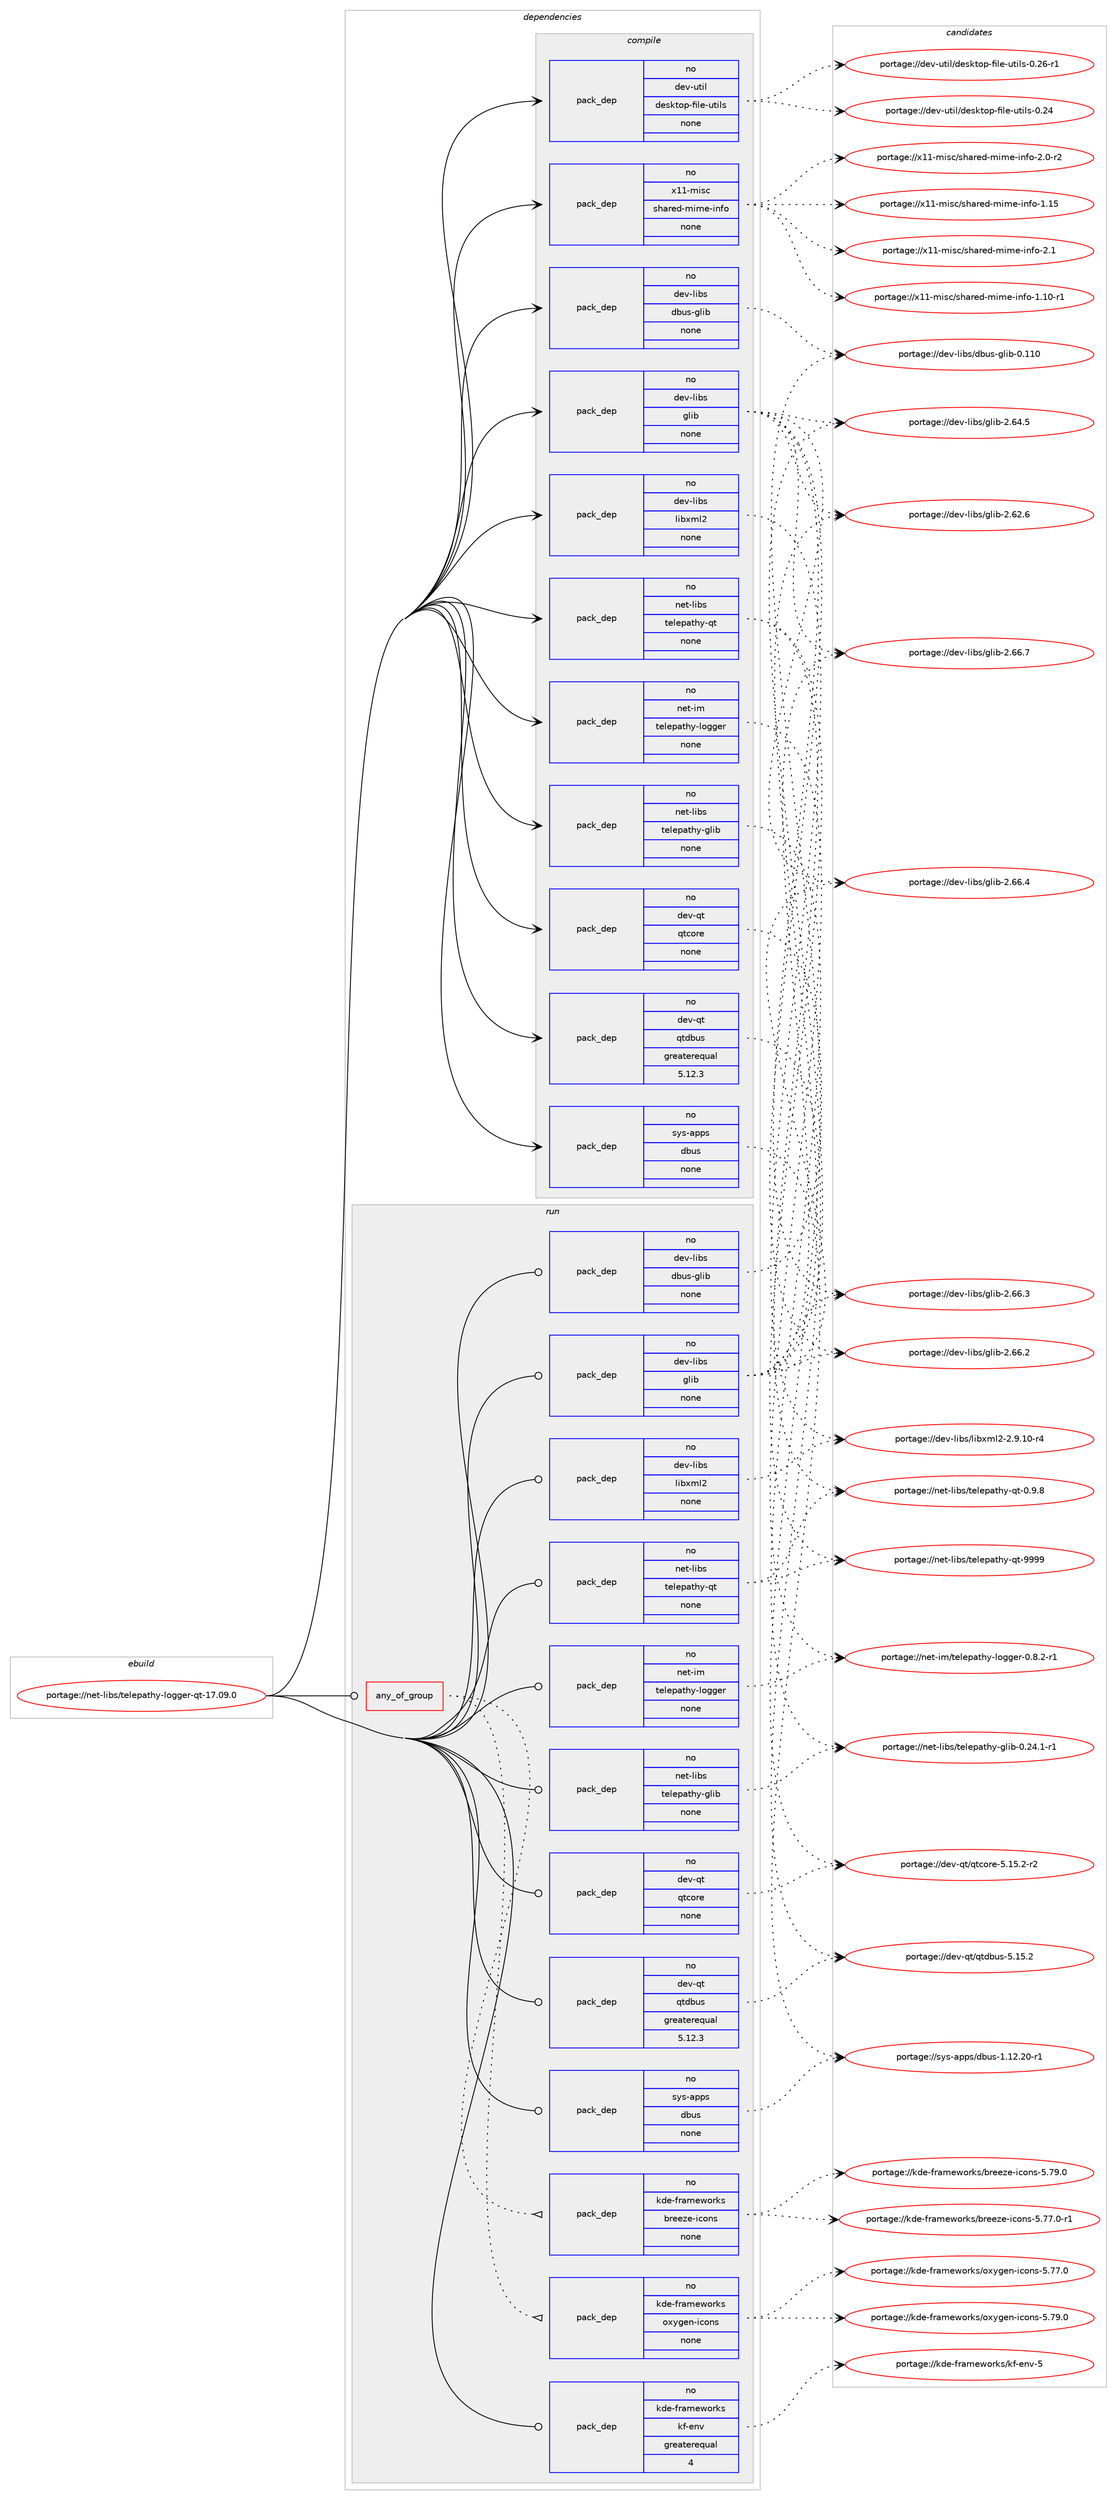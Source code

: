 digraph prolog {

# *************
# Graph options
# *************

newrank=true;
concentrate=true;
compound=true;
graph [rankdir=LR,fontname=Helvetica,fontsize=10,ranksep=1.5];#, ranksep=2.5, nodesep=0.2];
edge  [arrowhead=vee];
node  [fontname=Helvetica,fontsize=10];

# **********
# The ebuild
# **********

subgraph cluster_leftcol {
color=gray;
rank=same;
label=<<i>ebuild</i>>;
id [label="portage://net-libs/telepathy-logger-qt-17.09.0", color=red, width=4, href="../net-libs/telepathy-logger-qt-17.09.0.svg"];
}

# ****************
# The dependencies
# ****************

subgraph cluster_midcol {
color=gray;
label=<<i>dependencies</i>>;
subgraph cluster_compile {
fillcolor="#eeeeee";
style=filled;
label=<<i>compile</i>>;
subgraph pack9396 {
dependency13379 [label=<<TABLE BORDER="0" CELLBORDER="1" CELLSPACING="0" CELLPADDING="4" WIDTH="220"><TR><TD ROWSPAN="6" CELLPADDING="30">pack_dep</TD></TR><TR><TD WIDTH="110">no</TD></TR><TR><TD>dev-libs</TD></TR><TR><TD>dbus-glib</TD></TR><TR><TD>none</TD></TR><TR><TD></TD></TR></TABLE>>, shape=none, color=blue];
}
id:e -> dependency13379:w [weight=20,style="solid",arrowhead="vee"];
subgraph pack9397 {
dependency13380 [label=<<TABLE BORDER="0" CELLBORDER="1" CELLSPACING="0" CELLPADDING="4" WIDTH="220"><TR><TD ROWSPAN="6" CELLPADDING="30">pack_dep</TD></TR><TR><TD WIDTH="110">no</TD></TR><TR><TD>dev-libs</TD></TR><TR><TD>glib</TD></TR><TR><TD>none</TD></TR><TR><TD></TD></TR></TABLE>>, shape=none, color=blue];
}
id:e -> dependency13380:w [weight=20,style="solid",arrowhead="vee"];
subgraph pack9398 {
dependency13381 [label=<<TABLE BORDER="0" CELLBORDER="1" CELLSPACING="0" CELLPADDING="4" WIDTH="220"><TR><TD ROWSPAN="6" CELLPADDING="30">pack_dep</TD></TR><TR><TD WIDTH="110">no</TD></TR><TR><TD>dev-libs</TD></TR><TR><TD>libxml2</TD></TR><TR><TD>none</TD></TR><TR><TD></TD></TR></TABLE>>, shape=none, color=blue];
}
id:e -> dependency13381:w [weight=20,style="solid",arrowhead="vee"];
subgraph pack9399 {
dependency13382 [label=<<TABLE BORDER="0" CELLBORDER="1" CELLSPACING="0" CELLPADDING="4" WIDTH="220"><TR><TD ROWSPAN="6" CELLPADDING="30">pack_dep</TD></TR><TR><TD WIDTH="110">no</TD></TR><TR><TD>dev-qt</TD></TR><TR><TD>qtcore</TD></TR><TR><TD>none</TD></TR><TR><TD></TD></TR></TABLE>>, shape=none, color=blue];
}
id:e -> dependency13382:w [weight=20,style="solid",arrowhead="vee"];
subgraph pack9400 {
dependency13383 [label=<<TABLE BORDER="0" CELLBORDER="1" CELLSPACING="0" CELLPADDING="4" WIDTH="220"><TR><TD ROWSPAN="6" CELLPADDING="30">pack_dep</TD></TR><TR><TD WIDTH="110">no</TD></TR><TR><TD>dev-qt</TD></TR><TR><TD>qtdbus</TD></TR><TR><TD>greaterequal</TD></TR><TR><TD>5.12.3</TD></TR></TABLE>>, shape=none, color=blue];
}
id:e -> dependency13383:w [weight=20,style="solid",arrowhead="vee"];
subgraph pack9401 {
dependency13384 [label=<<TABLE BORDER="0" CELLBORDER="1" CELLSPACING="0" CELLPADDING="4" WIDTH="220"><TR><TD ROWSPAN="6" CELLPADDING="30">pack_dep</TD></TR><TR><TD WIDTH="110">no</TD></TR><TR><TD>dev-util</TD></TR><TR><TD>desktop-file-utils</TD></TR><TR><TD>none</TD></TR><TR><TD></TD></TR></TABLE>>, shape=none, color=blue];
}
id:e -> dependency13384:w [weight=20,style="solid",arrowhead="vee"];
subgraph pack9402 {
dependency13385 [label=<<TABLE BORDER="0" CELLBORDER="1" CELLSPACING="0" CELLPADDING="4" WIDTH="220"><TR><TD ROWSPAN="6" CELLPADDING="30">pack_dep</TD></TR><TR><TD WIDTH="110">no</TD></TR><TR><TD>net-im</TD></TR><TR><TD>telepathy-logger</TD></TR><TR><TD>none</TD></TR><TR><TD></TD></TR></TABLE>>, shape=none, color=blue];
}
id:e -> dependency13385:w [weight=20,style="solid",arrowhead="vee"];
subgraph pack9403 {
dependency13386 [label=<<TABLE BORDER="0" CELLBORDER="1" CELLSPACING="0" CELLPADDING="4" WIDTH="220"><TR><TD ROWSPAN="6" CELLPADDING="30">pack_dep</TD></TR><TR><TD WIDTH="110">no</TD></TR><TR><TD>net-libs</TD></TR><TR><TD>telepathy-glib</TD></TR><TR><TD>none</TD></TR><TR><TD></TD></TR></TABLE>>, shape=none, color=blue];
}
id:e -> dependency13386:w [weight=20,style="solid",arrowhead="vee"];
subgraph pack9404 {
dependency13387 [label=<<TABLE BORDER="0" CELLBORDER="1" CELLSPACING="0" CELLPADDING="4" WIDTH="220"><TR><TD ROWSPAN="6" CELLPADDING="30">pack_dep</TD></TR><TR><TD WIDTH="110">no</TD></TR><TR><TD>net-libs</TD></TR><TR><TD>telepathy-qt</TD></TR><TR><TD>none</TD></TR><TR><TD></TD></TR></TABLE>>, shape=none, color=blue];
}
id:e -> dependency13387:w [weight=20,style="solid",arrowhead="vee"];
subgraph pack9405 {
dependency13388 [label=<<TABLE BORDER="0" CELLBORDER="1" CELLSPACING="0" CELLPADDING="4" WIDTH="220"><TR><TD ROWSPAN="6" CELLPADDING="30">pack_dep</TD></TR><TR><TD WIDTH="110">no</TD></TR><TR><TD>sys-apps</TD></TR><TR><TD>dbus</TD></TR><TR><TD>none</TD></TR><TR><TD></TD></TR></TABLE>>, shape=none, color=blue];
}
id:e -> dependency13388:w [weight=20,style="solid",arrowhead="vee"];
subgraph pack9406 {
dependency13389 [label=<<TABLE BORDER="0" CELLBORDER="1" CELLSPACING="0" CELLPADDING="4" WIDTH="220"><TR><TD ROWSPAN="6" CELLPADDING="30">pack_dep</TD></TR><TR><TD WIDTH="110">no</TD></TR><TR><TD>x11-misc</TD></TR><TR><TD>shared-mime-info</TD></TR><TR><TD>none</TD></TR><TR><TD></TD></TR></TABLE>>, shape=none, color=blue];
}
id:e -> dependency13389:w [weight=20,style="solid",arrowhead="vee"];
}
subgraph cluster_compileandrun {
fillcolor="#eeeeee";
style=filled;
label=<<i>compile and run</i>>;
}
subgraph cluster_run {
fillcolor="#eeeeee";
style=filled;
label=<<i>run</i>>;
subgraph any116 {
dependency13390 [label=<<TABLE BORDER="0" CELLBORDER="1" CELLSPACING="0" CELLPADDING="4"><TR><TD CELLPADDING="10">any_of_group</TD></TR></TABLE>>, shape=none, color=red];subgraph pack9407 {
dependency13391 [label=<<TABLE BORDER="0" CELLBORDER="1" CELLSPACING="0" CELLPADDING="4" WIDTH="220"><TR><TD ROWSPAN="6" CELLPADDING="30">pack_dep</TD></TR><TR><TD WIDTH="110">no</TD></TR><TR><TD>kde-frameworks</TD></TR><TR><TD>breeze-icons</TD></TR><TR><TD>none</TD></TR><TR><TD></TD></TR></TABLE>>, shape=none, color=blue];
}
dependency13390:e -> dependency13391:w [weight=20,style="dotted",arrowhead="oinv"];
subgraph pack9408 {
dependency13392 [label=<<TABLE BORDER="0" CELLBORDER="1" CELLSPACING="0" CELLPADDING="4" WIDTH="220"><TR><TD ROWSPAN="6" CELLPADDING="30">pack_dep</TD></TR><TR><TD WIDTH="110">no</TD></TR><TR><TD>kde-frameworks</TD></TR><TR><TD>oxygen-icons</TD></TR><TR><TD>none</TD></TR><TR><TD></TD></TR></TABLE>>, shape=none, color=blue];
}
dependency13390:e -> dependency13392:w [weight=20,style="dotted",arrowhead="oinv"];
}
id:e -> dependency13390:w [weight=20,style="solid",arrowhead="odot"];
subgraph pack9409 {
dependency13393 [label=<<TABLE BORDER="0" CELLBORDER="1" CELLSPACING="0" CELLPADDING="4" WIDTH="220"><TR><TD ROWSPAN="6" CELLPADDING="30">pack_dep</TD></TR><TR><TD WIDTH="110">no</TD></TR><TR><TD>dev-libs</TD></TR><TR><TD>dbus-glib</TD></TR><TR><TD>none</TD></TR><TR><TD></TD></TR></TABLE>>, shape=none, color=blue];
}
id:e -> dependency13393:w [weight=20,style="solid",arrowhead="odot"];
subgraph pack9410 {
dependency13394 [label=<<TABLE BORDER="0" CELLBORDER="1" CELLSPACING="0" CELLPADDING="4" WIDTH="220"><TR><TD ROWSPAN="6" CELLPADDING="30">pack_dep</TD></TR><TR><TD WIDTH="110">no</TD></TR><TR><TD>dev-libs</TD></TR><TR><TD>glib</TD></TR><TR><TD>none</TD></TR><TR><TD></TD></TR></TABLE>>, shape=none, color=blue];
}
id:e -> dependency13394:w [weight=20,style="solid",arrowhead="odot"];
subgraph pack9411 {
dependency13395 [label=<<TABLE BORDER="0" CELLBORDER="1" CELLSPACING="0" CELLPADDING="4" WIDTH="220"><TR><TD ROWSPAN="6" CELLPADDING="30">pack_dep</TD></TR><TR><TD WIDTH="110">no</TD></TR><TR><TD>dev-libs</TD></TR><TR><TD>libxml2</TD></TR><TR><TD>none</TD></TR><TR><TD></TD></TR></TABLE>>, shape=none, color=blue];
}
id:e -> dependency13395:w [weight=20,style="solid",arrowhead="odot"];
subgraph pack9412 {
dependency13396 [label=<<TABLE BORDER="0" CELLBORDER="1" CELLSPACING="0" CELLPADDING="4" WIDTH="220"><TR><TD ROWSPAN="6" CELLPADDING="30">pack_dep</TD></TR><TR><TD WIDTH="110">no</TD></TR><TR><TD>dev-qt</TD></TR><TR><TD>qtcore</TD></TR><TR><TD>none</TD></TR><TR><TD></TD></TR></TABLE>>, shape=none, color=blue];
}
id:e -> dependency13396:w [weight=20,style="solid",arrowhead="odot"];
subgraph pack9413 {
dependency13397 [label=<<TABLE BORDER="0" CELLBORDER="1" CELLSPACING="0" CELLPADDING="4" WIDTH="220"><TR><TD ROWSPAN="6" CELLPADDING="30">pack_dep</TD></TR><TR><TD WIDTH="110">no</TD></TR><TR><TD>dev-qt</TD></TR><TR><TD>qtdbus</TD></TR><TR><TD>greaterequal</TD></TR><TR><TD>5.12.3</TD></TR></TABLE>>, shape=none, color=blue];
}
id:e -> dependency13397:w [weight=20,style="solid",arrowhead="odot"];
subgraph pack9414 {
dependency13398 [label=<<TABLE BORDER="0" CELLBORDER="1" CELLSPACING="0" CELLPADDING="4" WIDTH="220"><TR><TD ROWSPAN="6" CELLPADDING="30">pack_dep</TD></TR><TR><TD WIDTH="110">no</TD></TR><TR><TD>kde-frameworks</TD></TR><TR><TD>kf-env</TD></TR><TR><TD>greaterequal</TD></TR><TR><TD>4</TD></TR></TABLE>>, shape=none, color=blue];
}
id:e -> dependency13398:w [weight=20,style="solid",arrowhead="odot"];
subgraph pack9415 {
dependency13399 [label=<<TABLE BORDER="0" CELLBORDER="1" CELLSPACING="0" CELLPADDING="4" WIDTH="220"><TR><TD ROWSPAN="6" CELLPADDING="30">pack_dep</TD></TR><TR><TD WIDTH="110">no</TD></TR><TR><TD>net-im</TD></TR><TR><TD>telepathy-logger</TD></TR><TR><TD>none</TD></TR><TR><TD></TD></TR></TABLE>>, shape=none, color=blue];
}
id:e -> dependency13399:w [weight=20,style="solid",arrowhead="odot"];
subgraph pack9416 {
dependency13400 [label=<<TABLE BORDER="0" CELLBORDER="1" CELLSPACING="0" CELLPADDING="4" WIDTH="220"><TR><TD ROWSPAN="6" CELLPADDING="30">pack_dep</TD></TR><TR><TD WIDTH="110">no</TD></TR><TR><TD>net-libs</TD></TR><TR><TD>telepathy-glib</TD></TR><TR><TD>none</TD></TR><TR><TD></TD></TR></TABLE>>, shape=none, color=blue];
}
id:e -> dependency13400:w [weight=20,style="solid",arrowhead="odot"];
subgraph pack9417 {
dependency13401 [label=<<TABLE BORDER="0" CELLBORDER="1" CELLSPACING="0" CELLPADDING="4" WIDTH="220"><TR><TD ROWSPAN="6" CELLPADDING="30">pack_dep</TD></TR><TR><TD WIDTH="110">no</TD></TR><TR><TD>net-libs</TD></TR><TR><TD>telepathy-qt</TD></TR><TR><TD>none</TD></TR><TR><TD></TD></TR></TABLE>>, shape=none, color=blue];
}
id:e -> dependency13401:w [weight=20,style="solid",arrowhead="odot"];
subgraph pack9418 {
dependency13402 [label=<<TABLE BORDER="0" CELLBORDER="1" CELLSPACING="0" CELLPADDING="4" WIDTH="220"><TR><TD ROWSPAN="6" CELLPADDING="30">pack_dep</TD></TR><TR><TD WIDTH="110">no</TD></TR><TR><TD>sys-apps</TD></TR><TR><TD>dbus</TD></TR><TR><TD>none</TD></TR><TR><TD></TD></TR></TABLE>>, shape=none, color=blue];
}
id:e -> dependency13402:w [weight=20,style="solid",arrowhead="odot"];
}
}

# **************
# The candidates
# **************

subgraph cluster_choices {
rank=same;
color=gray;
label=<<i>candidates</i>>;

subgraph choice9396 {
color=black;
nodesep=1;
choice100101118451081059811547100981171154510310810598454846494948 [label="portage://dev-libs/dbus-glib-0.110", color=red, width=4,href="../dev-libs/dbus-glib-0.110.svg"];
dependency13379:e -> choice100101118451081059811547100981171154510310810598454846494948:w [style=dotted,weight="100"];
}
subgraph choice9397 {
color=black;
nodesep=1;
choice1001011184510810598115471031081059845504654544655 [label="portage://dev-libs/glib-2.66.7", color=red, width=4,href="../dev-libs/glib-2.66.7.svg"];
choice1001011184510810598115471031081059845504654544652 [label="portage://dev-libs/glib-2.66.4", color=red, width=4,href="../dev-libs/glib-2.66.4.svg"];
choice1001011184510810598115471031081059845504654544651 [label="portage://dev-libs/glib-2.66.3", color=red, width=4,href="../dev-libs/glib-2.66.3.svg"];
choice1001011184510810598115471031081059845504654544650 [label="portage://dev-libs/glib-2.66.2", color=red, width=4,href="../dev-libs/glib-2.66.2.svg"];
choice1001011184510810598115471031081059845504654524653 [label="portage://dev-libs/glib-2.64.5", color=red, width=4,href="../dev-libs/glib-2.64.5.svg"];
choice1001011184510810598115471031081059845504654504654 [label="portage://dev-libs/glib-2.62.6", color=red, width=4,href="../dev-libs/glib-2.62.6.svg"];
dependency13380:e -> choice1001011184510810598115471031081059845504654544655:w [style=dotted,weight="100"];
dependency13380:e -> choice1001011184510810598115471031081059845504654544652:w [style=dotted,weight="100"];
dependency13380:e -> choice1001011184510810598115471031081059845504654544651:w [style=dotted,weight="100"];
dependency13380:e -> choice1001011184510810598115471031081059845504654544650:w [style=dotted,weight="100"];
dependency13380:e -> choice1001011184510810598115471031081059845504654524653:w [style=dotted,weight="100"];
dependency13380:e -> choice1001011184510810598115471031081059845504654504654:w [style=dotted,weight="100"];
}
subgraph choice9398 {
color=black;
nodesep=1;
choice1001011184510810598115471081059812010910850455046574649484511452 [label="portage://dev-libs/libxml2-2.9.10-r4", color=red, width=4,href="../dev-libs/libxml2-2.9.10-r4.svg"];
dependency13381:e -> choice1001011184510810598115471081059812010910850455046574649484511452:w [style=dotted,weight="100"];
}
subgraph choice9399 {
color=black;
nodesep=1;
choice100101118451131164711311699111114101455346495346504511450 [label="portage://dev-qt/qtcore-5.15.2-r2", color=red, width=4,href="../dev-qt/qtcore-5.15.2-r2.svg"];
dependency13382:e -> choice100101118451131164711311699111114101455346495346504511450:w [style=dotted,weight="100"];
}
subgraph choice9400 {
color=black;
nodesep=1;
choice10010111845113116471131161009811711545534649534650 [label="portage://dev-qt/qtdbus-5.15.2", color=red, width=4,href="../dev-qt/qtdbus-5.15.2.svg"];
dependency13383:e -> choice10010111845113116471131161009811711545534649534650:w [style=dotted,weight="100"];
}
subgraph choice9401 {
color=black;
nodesep=1;
choice1001011184511711610510847100101115107116111112451021051081014511711610510811545484650544511449 [label="portage://dev-util/desktop-file-utils-0.26-r1", color=red, width=4,href="../dev-util/desktop-file-utils-0.26-r1.svg"];
choice100101118451171161051084710010111510711611111245102105108101451171161051081154548465052 [label="portage://dev-util/desktop-file-utils-0.24", color=red, width=4,href="../dev-util/desktop-file-utils-0.24.svg"];
dependency13384:e -> choice1001011184511711610510847100101115107116111112451021051081014511711610510811545484650544511449:w [style=dotted,weight="100"];
dependency13384:e -> choice100101118451171161051084710010111510711611111245102105108101451171161051081154548465052:w [style=dotted,weight="100"];
}
subgraph choice9402 {
color=black;
nodesep=1;
choice110101116451051094711610110810111297116104121451081111031031011144548465646504511449 [label="portage://net-im/telepathy-logger-0.8.2-r1", color=red, width=4,href="../net-im/telepathy-logger-0.8.2-r1.svg"];
dependency13385:e -> choice110101116451051094711610110810111297116104121451081111031031011144548465646504511449:w [style=dotted,weight="100"];
}
subgraph choice9403 {
color=black;
nodesep=1;
choice110101116451081059811547116101108101112971161041214510310810598454846505246494511449 [label="portage://net-libs/telepathy-glib-0.24.1-r1", color=red, width=4,href="../net-libs/telepathy-glib-0.24.1-r1.svg"];
dependency13386:e -> choice110101116451081059811547116101108101112971161041214510310810598454846505246494511449:w [style=dotted,weight="100"];
}
subgraph choice9404 {
color=black;
nodesep=1;
choice11010111645108105981154711610110810111297116104121451131164557575757 [label="portage://net-libs/telepathy-qt-9999", color=red, width=4,href="../net-libs/telepathy-qt-9999.svg"];
choice1101011164510810598115471161011081011129711610412145113116454846574656 [label="portage://net-libs/telepathy-qt-0.9.8", color=red, width=4,href="../net-libs/telepathy-qt-0.9.8.svg"];
dependency13387:e -> choice11010111645108105981154711610110810111297116104121451131164557575757:w [style=dotted,weight="100"];
dependency13387:e -> choice1101011164510810598115471161011081011129711610412145113116454846574656:w [style=dotted,weight="100"];
}
subgraph choice9405 {
color=black;
nodesep=1;
choice1151211154597112112115471009811711545494649504650484511449 [label="portage://sys-apps/dbus-1.12.20-r1", color=red, width=4,href="../sys-apps/dbus-1.12.20-r1.svg"];
dependency13388:e -> choice1151211154597112112115471009811711545494649504650484511449:w [style=dotted,weight="100"];
}
subgraph choice9406 {
color=black;
nodesep=1;
choice120494945109105115994711510497114101100451091051091014510511010211145504649 [label="portage://x11-misc/shared-mime-info-2.1", color=red, width=4,href="../x11-misc/shared-mime-info-2.1.svg"];
choice1204949451091051159947115104971141011004510910510910145105110102111455046484511450 [label="portage://x11-misc/shared-mime-info-2.0-r2", color=red, width=4,href="../x11-misc/shared-mime-info-2.0-r2.svg"];
choice12049494510910511599471151049711410110045109105109101451051101021114549464953 [label="portage://x11-misc/shared-mime-info-1.15", color=red, width=4,href="../x11-misc/shared-mime-info-1.15.svg"];
choice120494945109105115994711510497114101100451091051091014510511010211145494649484511449 [label="portage://x11-misc/shared-mime-info-1.10-r1", color=red, width=4,href="../x11-misc/shared-mime-info-1.10-r1.svg"];
dependency13389:e -> choice120494945109105115994711510497114101100451091051091014510511010211145504649:w [style=dotted,weight="100"];
dependency13389:e -> choice1204949451091051159947115104971141011004510910510910145105110102111455046484511450:w [style=dotted,weight="100"];
dependency13389:e -> choice12049494510910511599471151049711410110045109105109101451051101021114549464953:w [style=dotted,weight="100"];
dependency13389:e -> choice120494945109105115994711510497114101100451091051091014510511010211145494649484511449:w [style=dotted,weight="100"];
}
subgraph choice9407 {
color=black;
nodesep=1;
choice10710010145102114971091011191111141071154798114101101122101451059911111011545534655574648 [label="portage://kde-frameworks/breeze-icons-5.79.0", color=red, width=4,href="../kde-frameworks/breeze-icons-5.79.0.svg"];
choice107100101451021149710910111911111410711547981141011011221014510599111110115455346555546484511449 [label="portage://kde-frameworks/breeze-icons-5.77.0-r1", color=red, width=4,href="../kde-frameworks/breeze-icons-5.77.0-r1.svg"];
dependency13391:e -> choice10710010145102114971091011191111141071154798114101101122101451059911111011545534655574648:w [style=dotted,weight="100"];
dependency13391:e -> choice107100101451021149710910111911111410711547981141011011221014510599111110115455346555546484511449:w [style=dotted,weight="100"];
}
subgraph choice9408 {
color=black;
nodesep=1;
choice107100101451021149710910111911111410711547111120121103101110451059911111011545534655574648 [label="portage://kde-frameworks/oxygen-icons-5.79.0", color=red, width=4,href="../kde-frameworks/oxygen-icons-5.79.0.svg"];
choice107100101451021149710910111911111410711547111120121103101110451059911111011545534655554648 [label="portage://kde-frameworks/oxygen-icons-5.77.0", color=red, width=4,href="../kde-frameworks/oxygen-icons-5.77.0.svg"];
dependency13392:e -> choice107100101451021149710910111911111410711547111120121103101110451059911111011545534655574648:w [style=dotted,weight="100"];
dependency13392:e -> choice107100101451021149710910111911111410711547111120121103101110451059911111011545534655554648:w [style=dotted,weight="100"];
}
subgraph choice9409 {
color=black;
nodesep=1;
choice100101118451081059811547100981171154510310810598454846494948 [label="portage://dev-libs/dbus-glib-0.110", color=red, width=4,href="../dev-libs/dbus-glib-0.110.svg"];
dependency13393:e -> choice100101118451081059811547100981171154510310810598454846494948:w [style=dotted,weight="100"];
}
subgraph choice9410 {
color=black;
nodesep=1;
choice1001011184510810598115471031081059845504654544655 [label="portage://dev-libs/glib-2.66.7", color=red, width=4,href="../dev-libs/glib-2.66.7.svg"];
choice1001011184510810598115471031081059845504654544652 [label="portage://dev-libs/glib-2.66.4", color=red, width=4,href="../dev-libs/glib-2.66.4.svg"];
choice1001011184510810598115471031081059845504654544651 [label="portage://dev-libs/glib-2.66.3", color=red, width=4,href="../dev-libs/glib-2.66.3.svg"];
choice1001011184510810598115471031081059845504654544650 [label="portage://dev-libs/glib-2.66.2", color=red, width=4,href="../dev-libs/glib-2.66.2.svg"];
choice1001011184510810598115471031081059845504654524653 [label="portage://dev-libs/glib-2.64.5", color=red, width=4,href="../dev-libs/glib-2.64.5.svg"];
choice1001011184510810598115471031081059845504654504654 [label="portage://dev-libs/glib-2.62.6", color=red, width=4,href="../dev-libs/glib-2.62.6.svg"];
dependency13394:e -> choice1001011184510810598115471031081059845504654544655:w [style=dotted,weight="100"];
dependency13394:e -> choice1001011184510810598115471031081059845504654544652:w [style=dotted,weight="100"];
dependency13394:e -> choice1001011184510810598115471031081059845504654544651:w [style=dotted,weight="100"];
dependency13394:e -> choice1001011184510810598115471031081059845504654544650:w [style=dotted,weight="100"];
dependency13394:e -> choice1001011184510810598115471031081059845504654524653:w [style=dotted,weight="100"];
dependency13394:e -> choice1001011184510810598115471031081059845504654504654:w [style=dotted,weight="100"];
}
subgraph choice9411 {
color=black;
nodesep=1;
choice1001011184510810598115471081059812010910850455046574649484511452 [label="portage://dev-libs/libxml2-2.9.10-r4", color=red, width=4,href="../dev-libs/libxml2-2.9.10-r4.svg"];
dependency13395:e -> choice1001011184510810598115471081059812010910850455046574649484511452:w [style=dotted,weight="100"];
}
subgraph choice9412 {
color=black;
nodesep=1;
choice100101118451131164711311699111114101455346495346504511450 [label="portage://dev-qt/qtcore-5.15.2-r2", color=red, width=4,href="../dev-qt/qtcore-5.15.2-r2.svg"];
dependency13396:e -> choice100101118451131164711311699111114101455346495346504511450:w [style=dotted,weight="100"];
}
subgraph choice9413 {
color=black;
nodesep=1;
choice10010111845113116471131161009811711545534649534650 [label="portage://dev-qt/qtdbus-5.15.2", color=red, width=4,href="../dev-qt/qtdbus-5.15.2.svg"];
dependency13397:e -> choice10010111845113116471131161009811711545534649534650:w [style=dotted,weight="100"];
}
subgraph choice9414 {
color=black;
nodesep=1;
choice107100101451021149710910111911111410711547107102451011101184553 [label="portage://kde-frameworks/kf-env-5", color=red, width=4,href="../kde-frameworks/kf-env-5.svg"];
dependency13398:e -> choice107100101451021149710910111911111410711547107102451011101184553:w [style=dotted,weight="100"];
}
subgraph choice9415 {
color=black;
nodesep=1;
choice110101116451051094711610110810111297116104121451081111031031011144548465646504511449 [label="portage://net-im/telepathy-logger-0.8.2-r1", color=red, width=4,href="../net-im/telepathy-logger-0.8.2-r1.svg"];
dependency13399:e -> choice110101116451051094711610110810111297116104121451081111031031011144548465646504511449:w [style=dotted,weight="100"];
}
subgraph choice9416 {
color=black;
nodesep=1;
choice110101116451081059811547116101108101112971161041214510310810598454846505246494511449 [label="portage://net-libs/telepathy-glib-0.24.1-r1", color=red, width=4,href="../net-libs/telepathy-glib-0.24.1-r1.svg"];
dependency13400:e -> choice110101116451081059811547116101108101112971161041214510310810598454846505246494511449:w [style=dotted,weight="100"];
}
subgraph choice9417 {
color=black;
nodesep=1;
choice11010111645108105981154711610110810111297116104121451131164557575757 [label="portage://net-libs/telepathy-qt-9999", color=red, width=4,href="../net-libs/telepathy-qt-9999.svg"];
choice1101011164510810598115471161011081011129711610412145113116454846574656 [label="portage://net-libs/telepathy-qt-0.9.8", color=red, width=4,href="../net-libs/telepathy-qt-0.9.8.svg"];
dependency13401:e -> choice11010111645108105981154711610110810111297116104121451131164557575757:w [style=dotted,weight="100"];
dependency13401:e -> choice1101011164510810598115471161011081011129711610412145113116454846574656:w [style=dotted,weight="100"];
}
subgraph choice9418 {
color=black;
nodesep=1;
choice1151211154597112112115471009811711545494649504650484511449 [label="portage://sys-apps/dbus-1.12.20-r1", color=red, width=4,href="../sys-apps/dbus-1.12.20-r1.svg"];
dependency13402:e -> choice1151211154597112112115471009811711545494649504650484511449:w [style=dotted,weight="100"];
}
}

}
